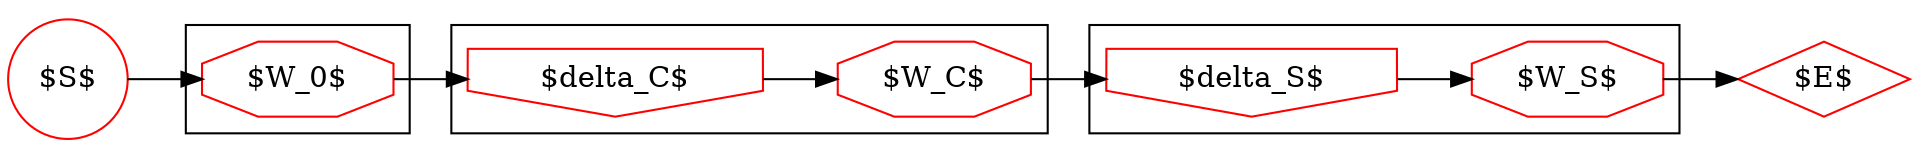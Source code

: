 digraph G {
	rankdir=LR;
    S [label="$S$", shape=circle, color=red];
    E [label="$E$", shape=diamond, color=red];

subgraph cluster_0 {
	W0 [label="$W_0$", shape=octagon, color=red];
}
subgraph cluster_1 {
    W1 [label="$W_C$", shape=octagon, color=red];
    D1 [label="$\delta_C$", shape=invhouse, color=red];
}
subgraph cluster_2 {
    W2 [label="$W_S$", shape=octagon, color=red];
    D2 [label="$\delta_S$", shape=invhouse, color=red];
}

S->W0->D1->W1->D2->W2->E;


}

